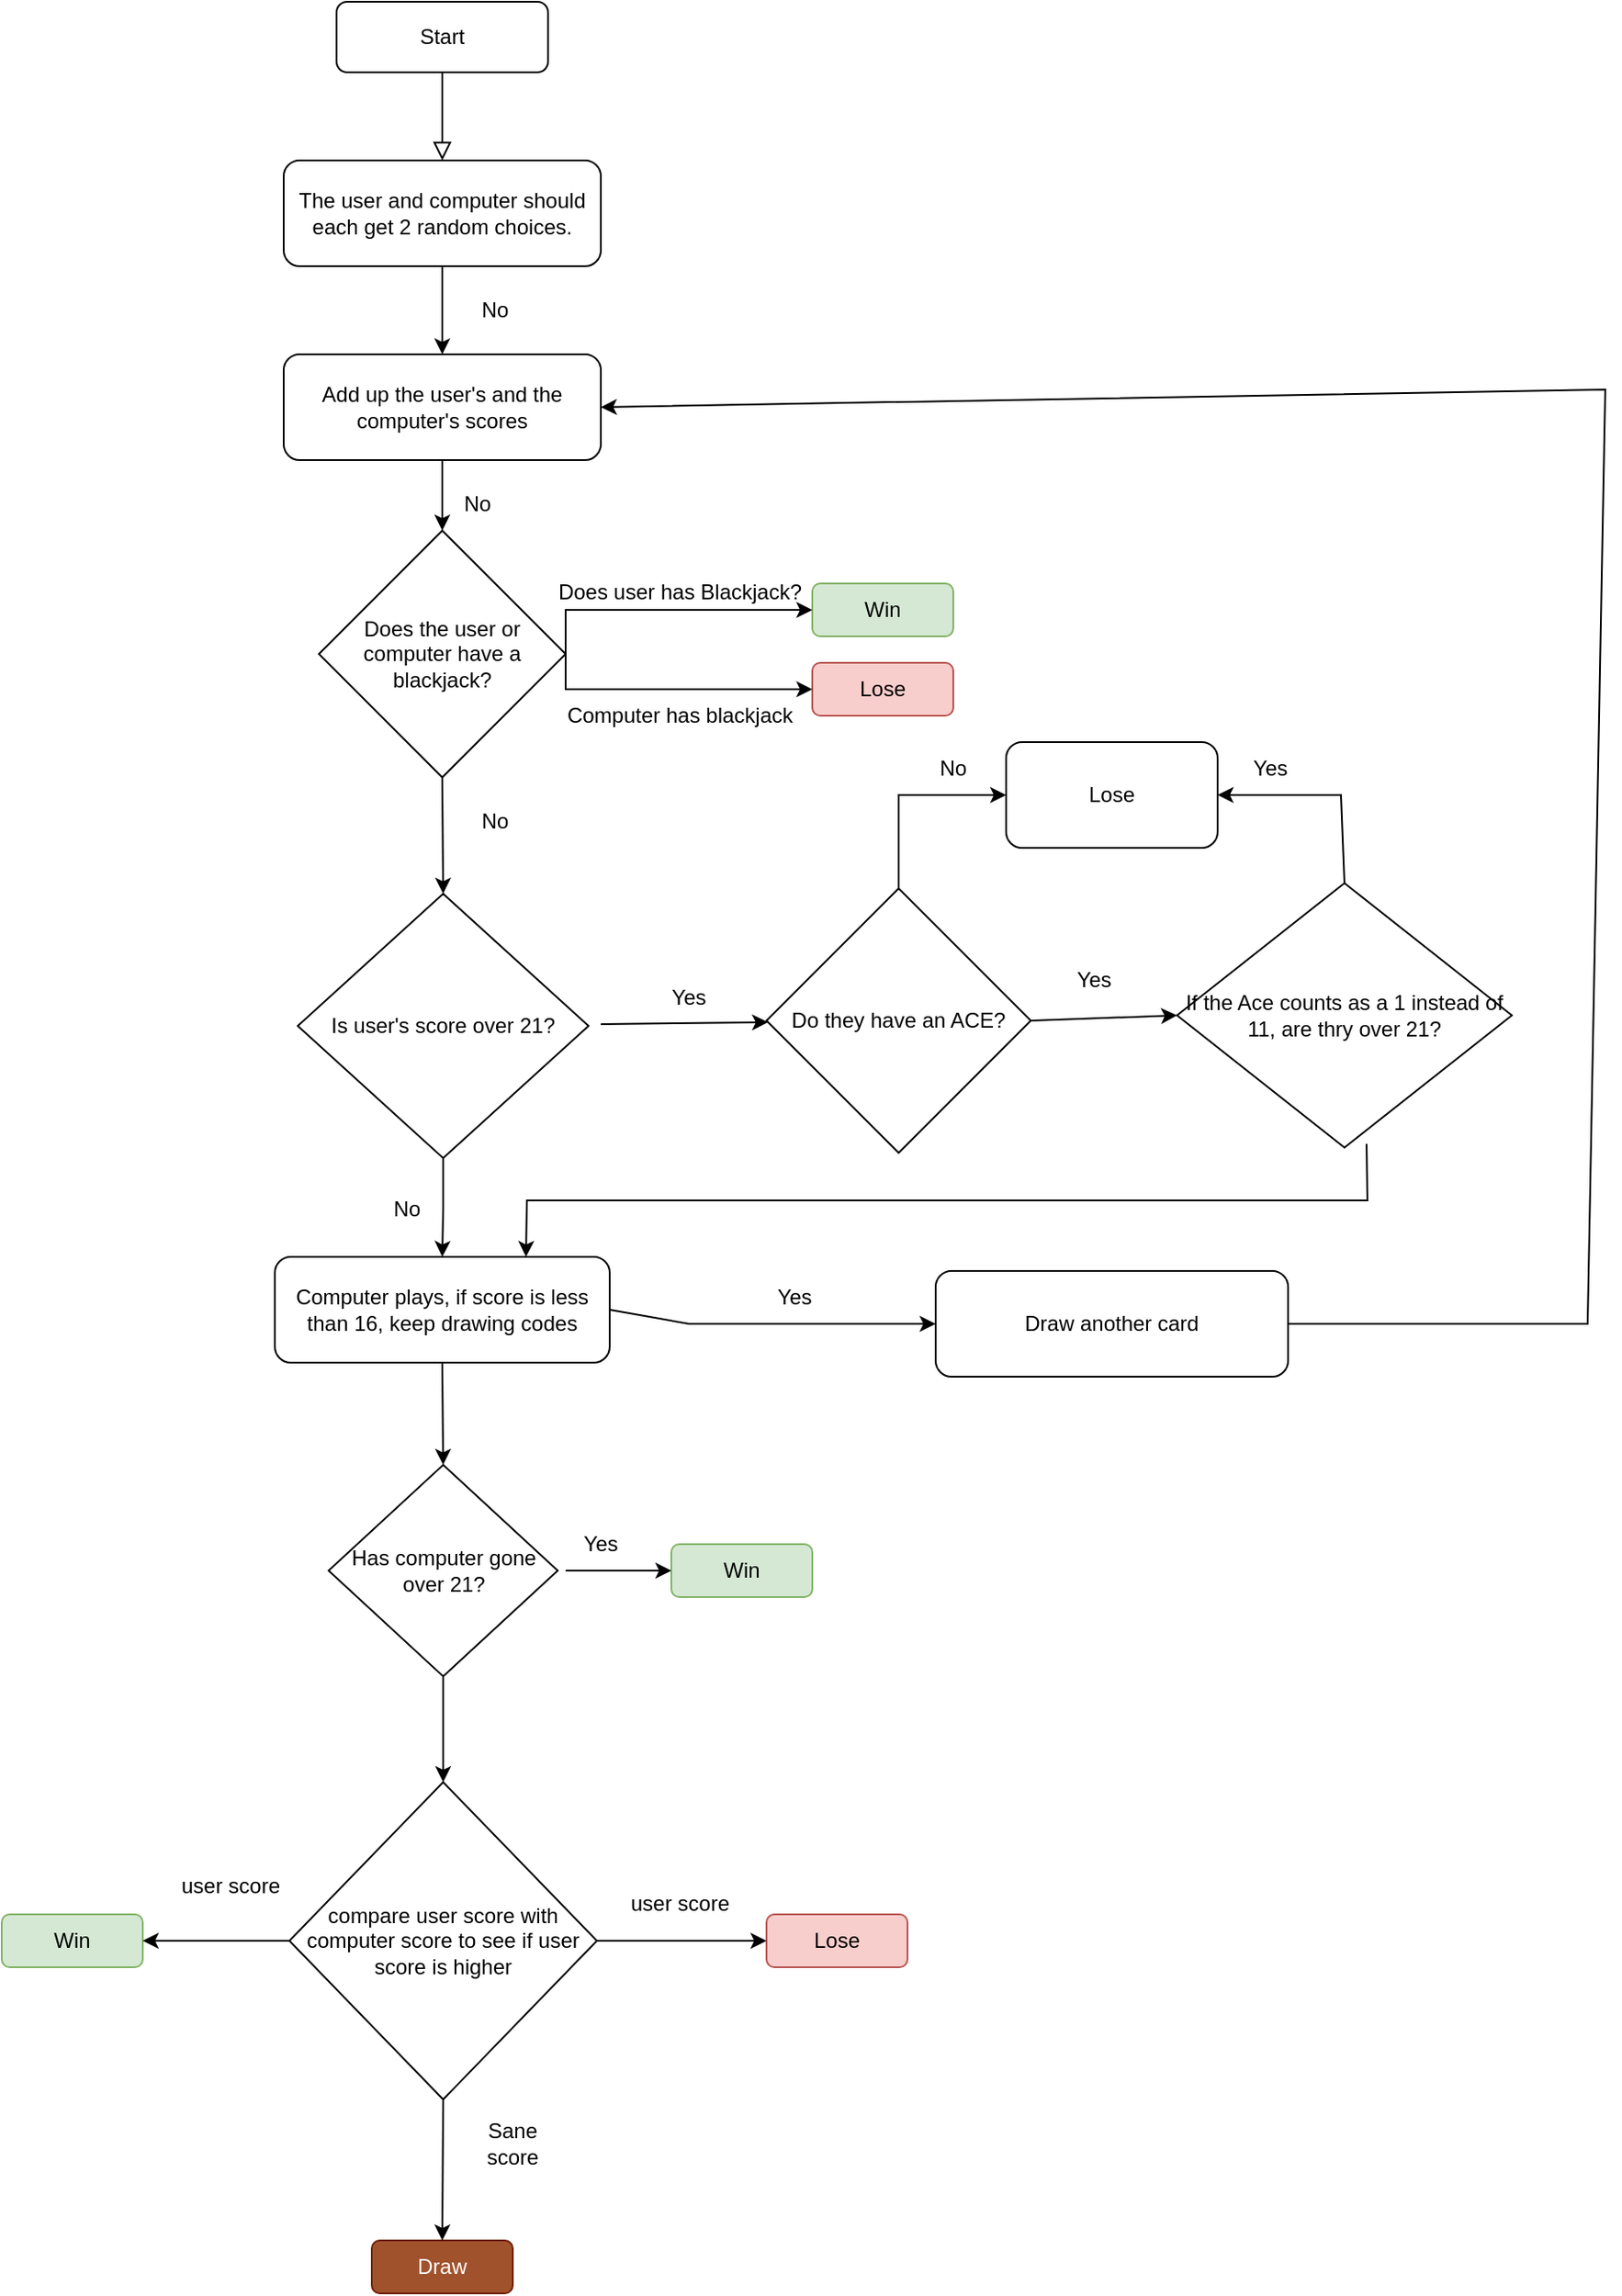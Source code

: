 <mxfile version="22.1.3" type="device">
  <diagram id="C5RBs43oDa-KdzZeNtuy" name="Page-1">
    <mxGraphModel dx="1293" dy="669" grid="1" gridSize="10" guides="1" tooltips="1" connect="1" arrows="1" fold="1" page="1" pageScale="1" pageWidth="827" pageHeight="1169" math="0" shadow="0">
      <root>
        <mxCell id="WIyWlLk6GJQsqaUBKTNV-0" />
        <mxCell id="WIyWlLk6GJQsqaUBKTNV-1" parent="WIyWlLk6GJQsqaUBKTNV-0" />
        <mxCell id="WIyWlLk6GJQsqaUBKTNV-2" value="" style="rounded=0;html=1;jettySize=auto;orthogonalLoop=1;fontSize=11;endArrow=block;endFill=0;endSize=8;strokeWidth=1;shadow=0;labelBackgroundColor=none;edgeStyle=orthogonalEdgeStyle;" parent="WIyWlLk6GJQsqaUBKTNV-1" source="WIyWlLk6GJQsqaUBKTNV-3" edge="1">
          <mxGeometry relative="1" as="geometry">
            <mxPoint x="220" y="170" as="targetPoint" />
          </mxGeometry>
        </mxCell>
        <mxCell id="WIyWlLk6GJQsqaUBKTNV-3" value="Start" style="rounded=1;whiteSpace=wrap;html=1;fontSize=12;glass=0;strokeWidth=1;shadow=0;" parent="WIyWlLk6GJQsqaUBKTNV-1" vertex="1">
          <mxGeometry x="160" y="80" width="120" height="40" as="geometry" />
        </mxCell>
        <mxCell id="QAa2Y8kVNN7FmRGRksNm-0" value="The user and computer should each get 2 random choices." style="rounded=1;whiteSpace=wrap;html=1;" parent="WIyWlLk6GJQsqaUBKTNV-1" vertex="1">
          <mxGeometry x="130" y="170" width="180" height="60" as="geometry" />
        </mxCell>
        <mxCell id="QAa2Y8kVNN7FmRGRksNm-1" value="Add up the user&#39;s and the computer&#39;s scores" style="rounded=1;whiteSpace=wrap;html=1;" parent="WIyWlLk6GJQsqaUBKTNV-1" vertex="1">
          <mxGeometry x="130" y="280" width="180" height="60" as="geometry" />
        </mxCell>
        <mxCell id="QAa2Y8kVNN7FmRGRksNm-2" value="Does the user or computer have a blackjack?" style="rhombus;whiteSpace=wrap;html=1;" parent="WIyWlLk6GJQsqaUBKTNV-1" vertex="1">
          <mxGeometry x="150" y="380" width="140" height="140" as="geometry" />
        </mxCell>
        <mxCell id="QAa2Y8kVNN7FmRGRksNm-28" style="edgeStyle=orthogonalEdgeStyle;rounded=0;orthogonalLoop=1;jettySize=auto;html=1;" parent="WIyWlLk6GJQsqaUBKTNV-1" source="QAa2Y8kVNN7FmRGRksNm-3" target="QAa2Y8kVNN7FmRGRksNm-4" edge="1">
          <mxGeometry relative="1" as="geometry" />
        </mxCell>
        <mxCell id="QAa2Y8kVNN7FmRGRksNm-3" value="Is user&#39;s score over 21?" style="rhombus;whiteSpace=wrap;html=1;" parent="WIyWlLk6GJQsqaUBKTNV-1" vertex="1">
          <mxGeometry x="138" y="586" width="165" height="150" as="geometry" />
        </mxCell>
        <mxCell id="QAa2Y8kVNN7FmRGRksNm-4" value="Computer plays, if score is less than 16, keep drawing codes" style="rounded=1;whiteSpace=wrap;html=1;" parent="WIyWlLk6GJQsqaUBKTNV-1" vertex="1">
          <mxGeometry x="125" y="792" width="190" height="60" as="geometry" />
        </mxCell>
        <mxCell id="QAa2Y8kVNN7FmRGRksNm-6" value="Draw another card" style="rounded=1;whiteSpace=wrap;html=1;" parent="WIyWlLk6GJQsqaUBKTNV-1" vertex="1">
          <mxGeometry x="500" y="800" width="200" height="60" as="geometry" />
        </mxCell>
        <mxCell id="QAa2Y8kVNN7FmRGRksNm-7" value="Do they have an ACE?" style="rhombus;whiteSpace=wrap;html=1;" parent="WIyWlLk6GJQsqaUBKTNV-1" vertex="1">
          <mxGeometry x="404" y="583" width="150" height="150" as="geometry" />
        </mxCell>
        <mxCell id="QAa2Y8kVNN7FmRGRksNm-8" value="If the Ace counts as a 1 instead of 11, are thry over 21?" style="rhombus;whiteSpace=wrap;html=1;" parent="WIyWlLk6GJQsqaUBKTNV-1" vertex="1">
          <mxGeometry x="637" y="580" width="190" height="150" as="geometry" />
        </mxCell>
        <mxCell id="QAa2Y8kVNN7FmRGRksNm-10" value="" style="endArrow=classic;html=1;rounded=0;" parent="WIyWlLk6GJQsqaUBKTNV-1" target="QAa2Y8kVNN7FmRGRksNm-7" edge="1">
          <mxGeometry width="50" height="50" relative="1" as="geometry">
            <mxPoint x="310" y="660" as="sourcePoint" />
            <mxPoint x="360" y="610" as="targetPoint" />
          </mxGeometry>
        </mxCell>
        <mxCell id="QAa2Y8kVNN7FmRGRksNm-11" value="" style="endArrow=classic;html=1;rounded=0;exitX=1;exitY=0.5;exitDx=0;exitDy=0;entryX=0;entryY=0.5;entryDx=0;entryDy=0;" parent="WIyWlLk6GJQsqaUBKTNV-1" source="QAa2Y8kVNN7FmRGRksNm-7" target="QAa2Y8kVNN7FmRGRksNm-8" edge="1">
          <mxGeometry width="50" height="50" relative="1" as="geometry">
            <mxPoint x="600" y="490" as="sourcePoint" />
            <mxPoint x="650" y="440" as="targetPoint" />
          </mxGeometry>
        </mxCell>
        <mxCell id="QAa2Y8kVNN7FmRGRksNm-13" value="Yes" style="text;html=1;strokeColor=none;fillColor=none;align=center;verticalAlign=middle;whiteSpace=wrap;rounded=0;" parent="WIyWlLk6GJQsqaUBKTNV-1" vertex="1">
          <mxGeometry x="330" y="630" width="60" height="30" as="geometry" />
        </mxCell>
        <mxCell id="QAa2Y8kVNN7FmRGRksNm-14" value="Yes" style="text;html=1;strokeColor=none;fillColor=none;align=center;verticalAlign=middle;whiteSpace=wrap;rounded=0;" parent="WIyWlLk6GJQsqaUBKTNV-1" vertex="1">
          <mxGeometry x="560" y="620" width="60" height="30" as="geometry" />
        </mxCell>
        <mxCell id="QAa2Y8kVNN7FmRGRksNm-15" value="Lose" style="rounded=1;whiteSpace=wrap;html=1;" parent="WIyWlLk6GJQsqaUBKTNV-1" vertex="1">
          <mxGeometry x="540" y="500" width="120" height="60" as="geometry" />
        </mxCell>
        <mxCell id="QAa2Y8kVNN7FmRGRksNm-16" value="" style="endArrow=classic;html=1;rounded=0;entryX=0;entryY=0.5;entryDx=0;entryDy=0;exitX=0.5;exitY=0;exitDx=0;exitDy=0;" parent="WIyWlLk6GJQsqaUBKTNV-1" source="QAa2Y8kVNN7FmRGRksNm-7" target="QAa2Y8kVNN7FmRGRksNm-15" edge="1">
          <mxGeometry width="50" height="50" relative="1" as="geometry">
            <mxPoint x="430" y="490" as="sourcePoint" />
            <mxPoint x="480" y="440" as="targetPoint" />
            <Array as="points">
              <mxPoint x="479" y="530" />
            </Array>
          </mxGeometry>
        </mxCell>
        <mxCell id="QAa2Y8kVNN7FmRGRksNm-17" value="" style="endArrow=classic;html=1;rounded=0;exitX=0.5;exitY=0;exitDx=0;exitDy=0;entryX=1;entryY=0.5;entryDx=0;entryDy=0;" parent="WIyWlLk6GJQsqaUBKTNV-1" source="QAa2Y8kVNN7FmRGRksNm-8" target="QAa2Y8kVNN7FmRGRksNm-15" edge="1">
          <mxGeometry width="50" height="50" relative="1" as="geometry">
            <mxPoint x="560" y="490" as="sourcePoint" />
            <mxPoint x="610" y="440" as="targetPoint" />
            <Array as="points">
              <mxPoint x="730" y="530" />
            </Array>
          </mxGeometry>
        </mxCell>
        <mxCell id="QAa2Y8kVNN7FmRGRksNm-18" value="No" style="text;html=1;strokeColor=none;fillColor=none;align=center;verticalAlign=middle;whiteSpace=wrap;rounded=0;" parent="WIyWlLk6GJQsqaUBKTNV-1" vertex="1">
          <mxGeometry x="480" y="500" width="60" height="30" as="geometry" />
        </mxCell>
        <mxCell id="QAa2Y8kVNN7FmRGRksNm-19" value="" style="endArrow=classic;html=1;rounded=0;exitX=0.566;exitY=0.986;exitDx=0;exitDy=0;exitPerimeter=0;entryX=0.75;entryY=0;entryDx=0;entryDy=0;" parent="WIyWlLk6GJQsqaUBKTNV-1" source="QAa2Y8kVNN7FmRGRksNm-8" target="QAa2Y8kVNN7FmRGRksNm-4" edge="1">
          <mxGeometry width="50" height="50" relative="1" as="geometry">
            <mxPoint x="540" y="430" as="sourcePoint" />
            <mxPoint x="590" y="380" as="targetPoint" />
            <Array as="points">
              <mxPoint x="745" y="760" />
              <mxPoint x="268" y="760" />
            </Array>
          </mxGeometry>
        </mxCell>
        <mxCell id="QAa2Y8kVNN7FmRGRksNm-20" value="Yes" style="text;html=1;strokeColor=none;fillColor=none;align=center;verticalAlign=middle;whiteSpace=wrap;rounded=0;" parent="WIyWlLk6GJQsqaUBKTNV-1" vertex="1">
          <mxGeometry x="660" y="500" width="60" height="30" as="geometry" />
        </mxCell>
        <mxCell id="QAa2Y8kVNN7FmRGRksNm-21" value="Yes" style="text;html=1;strokeColor=none;fillColor=none;align=center;verticalAlign=middle;whiteSpace=wrap;rounded=0;" parent="WIyWlLk6GJQsqaUBKTNV-1" vertex="1">
          <mxGeometry x="390" y="800" width="60" height="30" as="geometry" />
        </mxCell>
        <mxCell id="QAa2Y8kVNN7FmRGRksNm-22" value="" style="endArrow=classic;html=1;rounded=0;exitX=1;exitY=0.5;exitDx=0;exitDy=0;entryX=0;entryY=0.5;entryDx=0;entryDy=0;" parent="WIyWlLk6GJQsqaUBKTNV-1" source="QAa2Y8kVNN7FmRGRksNm-4" target="QAa2Y8kVNN7FmRGRksNm-6" edge="1">
          <mxGeometry width="50" height="50" relative="1" as="geometry">
            <mxPoint x="350" y="420" as="sourcePoint" />
            <mxPoint x="400" y="370" as="targetPoint" />
            <Array as="points">
              <mxPoint x="360" y="830" />
            </Array>
          </mxGeometry>
        </mxCell>
        <mxCell id="QAa2Y8kVNN7FmRGRksNm-24" value="" style="endArrow=classic;html=1;rounded=0;exitX=1;exitY=0.5;exitDx=0;exitDy=0;entryX=1;entryY=0.5;entryDx=0;entryDy=0;" parent="WIyWlLk6GJQsqaUBKTNV-1" source="QAa2Y8kVNN7FmRGRksNm-6" target="QAa2Y8kVNN7FmRGRksNm-1" edge="1">
          <mxGeometry width="50" height="50" relative="1" as="geometry">
            <mxPoint x="470" y="610" as="sourcePoint" />
            <mxPoint x="520" y="560" as="targetPoint" />
            <Array as="points">
              <mxPoint x="870" y="830" />
              <mxPoint x="880" y="300" />
            </Array>
          </mxGeometry>
        </mxCell>
        <mxCell id="QAa2Y8kVNN7FmRGRksNm-25" value="" style="endArrow=classic;html=1;rounded=0;exitX=0.5;exitY=1;exitDx=0;exitDy=0;entryX=0.5;entryY=0;entryDx=0;entryDy=0;" parent="WIyWlLk6GJQsqaUBKTNV-1" source="QAa2Y8kVNN7FmRGRksNm-2" target="QAa2Y8kVNN7FmRGRksNm-3" edge="1">
          <mxGeometry width="50" height="50" relative="1" as="geometry">
            <mxPoint x="180" y="610" as="sourcePoint" />
            <mxPoint x="230" y="560" as="targetPoint" />
          </mxGeometry>
        </mxCell>
        <mxCell id="QAa2Y8kVNN7FmRGRksNm-26" value="" style="endArrow=classic;html=1;rounded=0;exitX=0.5;exitY=1;exitDx=0;exitDy=0;entryX=0.5;entryY=0;entryDx=0;entryDy=0;" parent="WIyWlLk6GJQsqaUBKTNV-1" source="QAa2Y8kVNN7FmRGRksNm-1" target="QAa2Y8kVNN7FmRGRksNm-2" edge="1">
          <mxGeometry width="50" height="50" relative="1" as="geometry">
            <mxPoint x="180" y="610" as="sourcePoint" />
            <mxPoint x="230" y="560" as="targetPoint" />
          </mxGeometry>
        </mxCell>
        <mxCell id="QAa2Y8kVNN7FmRGRksNm-29" value="No" style="text;html=1;strokeColor=none;fillColor=none;align=center;verticalAlign=middle;whiteSpace=wrap;rounded=0;" parent="WIyWlLk6GJQsqaUBKTNV-1" vertex="1">
          <mxGeometry x="170" y="750" width="60" height="30" as="geometry" />
        </mxCell>
        <mxCell id="QAa2Y8kVNN7FmRGRksNm-30" value="" style="endArrow=classic;html=1;rounded=0;exitX=0.5;exitY=1;exitDx=0;exitDy=0;" parent="WIyWlLk6GJQsqaUBKTNV-1" source="QAa2Y8kVNN7FmRGRksNm-0" edge="1">
          <mxGeometry width="50" height="50" relative="1" as="geometry">
            <mxPoint x="180" y="610" as="sourcePoint" />
            <mxPoint x="220" y="280" as="targetPoint" />
          </mxGeometry>
        </mxCell>
        <mxCell id="QAa2Y8kVNN7FmRGRksNm-31" value="No" style="text;html=1;strokeColor=none;fillColor=none;align=center;verticalAlign=middle;whiteSpace=wrap;rounded=0;" parent="WIyWlLk6GJQsqaUBKTNV-1" vertex="1">
          <mxGeometry x="210" y="350" width="60" height="30" as="geometry" />
        </mxCell>
        <mxCell id="QAa2Y8kVNN7FmRGRksNm-32" value="No" style="text;html=1;strokeColor=none;fillColor=none;align=center;verticalAlign=middle;whiteSpace=wrap;rounded=0;" parent="WIyWlLk6GJQsqaUBKTNV-1" vertex="1">
          <mxGeometry x="220" y="240" width="60" height="30" as="geometry" />
        </mxCell>
        <mxCell id="QAa2Y8kVNN7FmRGRksNm-33" value="No" style="text;html=1;strokeColor=none;fillColor=none;align=center;verticalAlign=middle;whiteSpace=wrap;rounded=0;" parent="WIyWlLk6GJQsqaUBKTNV-1" vertex="1">
          <mxGeometry x="220" y="530" width="60" height="30" as="geometry" />
        </mxCell>
        <mxCell id="QAa2Y8kVNN7FmRGRksNm-35" value="Win" style="rounded=1;whiteSpace=wrap;html=1;fillColor=#d5e8d4;strokeColor=#82b366;" parent="WIyWlLk6GJQsqaUBKTNV-1" vertex="1">
          <mxGeometry x="430" y="410" width="80" height="30" as="geometry" />
        </mxCell>
        <mxCell id="QAa2Y8kVNN7FmRGRksNm-36" value="Lose" style="rounded=1;whiteSpace=wrap;html=1;fillColor=#f8cecc;strokeColor=#b85450;" parent="WIyWlLk6GJQsqaUBKTNV-1" vertex="1">
          <mxGeometry x="430" y="455" width="80" height="30" as="geometry" />
        </mxCell>
        <mxCell id="QAa2Y8kVNN7FmRGRksNm-37" value="" style="endArrow=classic;html=1;rounded=0;exitX=1;exitY=0.5;exitDx=0;exitDy=0;entryX=0;entryY=0.5;entryDx=0;entryDy=0;" parent="WIyWlLk6GJQsqaUBKTNV-1" source="QAa2Y8kVNN7FmRGRksNm-2" target="QAa2Y8kVNN7FmRGRksNm-35" edge="1">
          <mxGeometry width="50" height="50" relative="1" as="geometry">
            <mxPoint x="390" y="440" as="sourcePoint" />
            <mxPoint x="440" y="390" as="targetPoint" />
            <Array as="points">
              <mxPoint x="290" y="425" />
            </Array>
          </mxGeometry>
        </mxCell>
        <mxCell id="QAa2Y8kVNN7FmRGRksNm-38" value="" style="endArrow=classic;html=1;rounded=0;entryX=0;entryY=0.5;entryDx=0;entryDy=0;" parent="WIyWlLk6GJQsqaUBKTNV-1" target="QAa2Y8kVNN7FmRGRksNm-36" edge="1">
          <mxGeometry width="50" height="50" relative="1" as="geometry">
            <mxPoint x="290" y="450" as="sourcePoint" />
            <mxPoint x="440" y="435" as="targetPoint" />
            <Array as="points">
              <mxPoint x="290" y="470" />
            </Array>
          </mxGeometry>
        </mxCell>
        <mxCell id="QAa2Y8kVNN7FmRGRksNm-39" value="Does user has Blackjack?" style="text;html=1;strokeColor=none;fillColor=none;align=center;verticalAlign=middle;whiteSpace=wrap;rounded=0;" parent="WIyWlLk6GJQsqaUBKTNV-1" vertex="1">
          <mxGeometry x="270" y="400" width="170" height="30" as="geometry" />
        </mxCell>
        <mxCell id="QAa2Y8kVNN7FmRGRksNm-40" value="Computer has blackjack" style="text;html=1;strokeColor=none;fillColor=none;align=center;verticalAlign=middle;whiteSpace=wrap;rounded=0;" parent="WIyWlLk6GJQsqaUBKTNV-1" vertex="1">
          <mxGeometry x="270" y="470" width="170" height="30" as="geometry" />
        </mxCell>
        <mxCell id="QAa2Y8kVNN7FmRGRksNm-41" value="Has computer gone over 21?" style="rhombus;whiteSpace=wrap;html=1;" parent="WIyWlLk6GJQsqaUBKTNV-1" vertex="1">
          <mxGeometry x="155.5" y="910" width="130" height="120" as="geometry" />
        </mxCell>
        <mxCell id="QAa2Y8kVNN7FmRGRksNm-42" value="" style="endArrow=classic;html=1;rounded=0;exitX=0.5;exitY=1;exitDx=0;exitDy=0;entryX=0.5;entryY=0;entryDx=0;entryDy=0;" parent="WIyWlLk6GJQsqaUBKTNV-1" source="QAa2Y8kVNN7FmRGRksNm-4" target="QAa2Y8kVNN7FmRGRksNm-41" edge="1">
          <mxGeometry width="50" height="50" relative="1" as="geometry">
            <mxPoint x="340" y="910" as="sourcePoint" />
            <mxPoint x="390" y="860" as="targetPoint" />
          </mxGeometry>
        </mxCell>
        <mxCell id="QAa2Y8kVNN7FmRGRksNm-43" value="Win" style="rounded=1;whiteSpace=wrap;html=1;fillColor=#d5e8d4;strokeColor=#82b366;" parent="WIyWlLk6GJQsqaUBKTNV-1" vertex="1">
          <mxGeometry x="350" y="955" width="80" height="30" as="geometry" />
        </mxCell>
        <mxCell id="QAa2Y8kVNN7FmRGRksNm-44" value="" style="endArrow=classic;html=1;rounded=0;entryX=0;entryY=0.5;entryDx=0;entryDy=0;" parent="WIyWlLk6GJQsqaUBKTNV-1" target="QAa2Y8kVNN7FmRGRksNm-43" edge="1">
          <mxGeometry width="50" height="50" relative="1" as="geometry">
            <mxPoint x="290" y="970" as="sourcePoint" />
            <mxPoint x="390" y="860" as="targetPoint" />
          </mxGeometry>
        </mxCell>
        <mxCell id="QAa2Y8kVNN7FmRGRksNm-45" value="Yes" style="text;html=1;strokeColor=none;fillColor=none;align=center;verticalAlign=middle;whiteSpace=wrap;rounded=0;" parent="WIyWlLk6GJQsqaUBKTNV-1" vertex="1">
          <mxGeometry x="280" y="940" width="60" height="30" as="geometry" />
        </mxCell>
        <mxCell id="QAa2Y8kVNN7FmRGRksNm-46" value="compare user score with computer score to see if user score is higher" style="rhombus;whiteSpace=wrap;html=1;" parent="WIyWlLk6GJQsqaUBKTNV-1" vertex="1">
          <mxGeometry x="133.25" y="1090" width="174.5" height="180" as="geometry" />
        </mxCell>
        <mxCell id="QAa2Y8kVNN7FmRGRksNm-48" value="" style="endArrow=classic;html=1;rounded=0;exitX=0.5;exitY=1;exitDx=0;exitDy=0;entryX=0.5;entryY=0;entryDx=0;entryDy=0;" parent="WIyWlLk6GJQsqaUBKTNV-1" source="QAa2Y8kVNN7FmRGRksNm-41" target="QAa2Y8kVNN7FmRGRksNm-46" edge="1">
          <mxGeometry width="50" height="50" relative="1" as="geometry">
            <mxPoint x="310" y="910" as="sourcePoint" />
            <mxPoint x="360" y="860" as="targetPoint" />
          </mxGeometry>
        </mxCell>
        <mxCell id="QAa2Y8kVNN7FmRGRksNm-49" value="Win" style="rounded=1;whiteSpace=wrap;html=1;fillColor=#d5e8d4;strokeColor=#82b366;" parent="WIyWlLk6GJQsqaUBKTNV-1" vertex="1">
          <mxGeometry x="-30" y="1165" width="80" height="30" as="geometry" />
        </mxCell>
        <mxCell id="QAa2Y8kVNN7FmRGRksNm-50" value="Lose" style="rounded=1;whiteSpace=wrap;html=1;fillColor=#f8cecc;strokeColor=#b85450;" parent="WIyWlLk6GJQsqaUBKTNV-1" vertex="1">
          <mxGeometry x="404" y="1165" width="80" height="30" as="geometry" />
        </mxCell>
        <mxCell id="QAa2Y8kVNN7FmRGRksNm-52" value="" style="endArrow=classic;html=1;rounded=0;exitX=0;exitY=0.5;exitDx=0;exitDy=0;entryX=1;entryY=0.5;entryDx=0;entryDy=0;" parent="WIyWlLk6GJQsqaUBKTNV-1" source="QAa2Y8kVNN7FmRGRksNm-46" target="QAa2Y8kVNN7FmRGRksNm-49" edge="1">
          <mxGeometry width="50" height="50" relative="1" as="geometry">
            <mxPoint x="42" y="1220" as="sourcePoint" />
            <mxPoint x="138" y="1220" as="targetPoint" />
            <Array as="points">
              <mxPoint x="100" y="1180" />
            </Array>
          </mxGeometry>
        </mxCell>
        <mxCell id="QAa2Y8kVNN7FmRGRksNm-53" value="Draw" style="rounded=1;whiteSpace=wrap;html=1;fillColor=#a0522d;strokeColor=#6D1F00;fontColor=#ffffff;" parent="WIyWlLk6GJQsqaUBKTNV-1" vertex="1">
          <mxGeometry x="180" y="1350" width="80" height="30" as="geometry" />
        </mxCell>
        <mxCell id="QAa2Y8kVNN7FmRGRksNm-55" value="" style="endArrow=classic;html=1;rounded=0;exitX=0.5;exitY=1;exitDx=0;exitDy=0;entryX=0.5;entryY=0;entryDx=0;entryDy=0;" parent="WIyWlLk6GJQsqaUBKTNV-1" source="QAa2Y8kVNN7FmRGRksNm-46" target="QAa2Y8kVNN7FmRGRksNm-53" edge="1">
          <mxGeometry width="50" height="50" relative="1" as="geometry">
            <mxPoint x="143" y="1190" as="sourcePoint" />
            <mxPoint x="60" y="1190" as="targetPoint" />
            <Array as="points" />
          </mxGeometry>
        </mxCell>
        <mxCell id="QAa2Y8kVNN7FmRGRksNm-57" value="" style="endArrow=classic;html=1;rounded=0;exitX=1;exitY=0.5;exitDx=0;exitDy=0;entryX=0;entryY=0.5;entryDx=0;entryDy=0;" parent="WIyWlLk6GJQsqaUBKTNV-1" source="QAa2Y8kVNN7FmRGRksNm-46" target="QAa2Y8kVNN7FmRGRksNm-50" edge="1">
          <mxGeometry width="50" height="50" relative="1" as="geometry">
            <mxPoint x="308" y="1180" as="sourcePoint" />
            <mxPoint x="315.0" y="1120" as="targetPoint" />
          </mxGeometry>
        </mxCell>
        <mxCell id="QAa2Y8kVNN7FmRGRksNm-58" value="user score" style="text;html=1;strokeColor=none;fillColor=none;align=center;verticalAlign=middle;whiteSpace=wrap;rounded=0;" parent="WIyWlLk6GJQsqaUBKTNV-1" vertex="1">
          <mxGeometry x="70" y="1129" width="60" height="40" as="geometry" />
        </mxCell>
        <mxCell id="QAa2Y8kVNN7FmRGRksNm-59" value="Sane score" style="text;html=1;strokeColor=none;fillColor=none;align=center;verticalAlign=middle;whiteSpace=wrap;rounded=0;" parent="WIyWlLk6GJQsqaUBKTNV-1" vertex="1">
          <mxGeometry x="230" y="1280" width="60" height="30" as="geometry" />
        </mxCell>
        <mxCell id="QAa2Y8kVNN7FmRGRksNm-60" value="user score" style="text;html=1;strokeColor=none;fillColor=none;align=center;verticalAlign=middle;whiteSpace=wrap;rounded=0;" parent="WIyWlLk6GJQsqaUBKTNV-1" vertex="1">
          <mxGeometry x="325" y="1139" width="60" height="40" as="geometry" />
        </mxCell>
      </root>
    </mxGraphModel>
  </diagram>
</mxfile>
